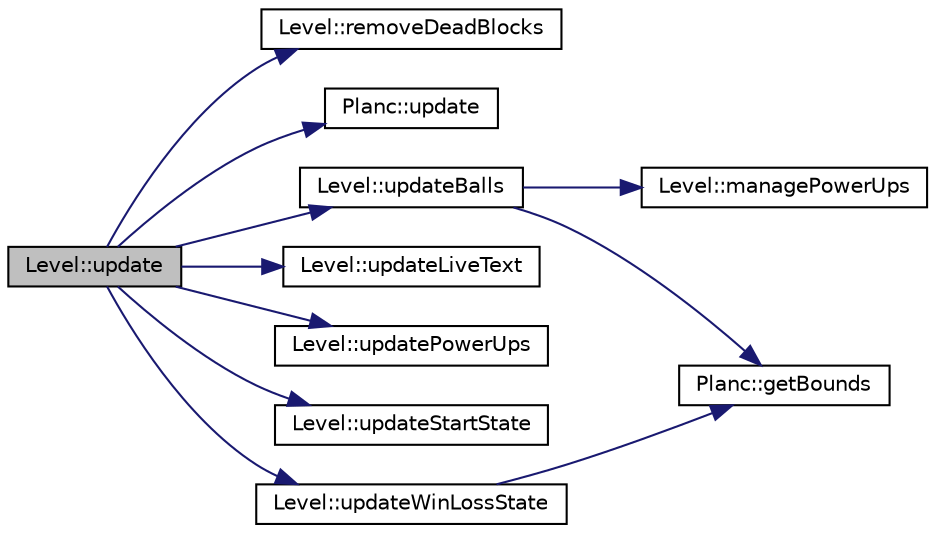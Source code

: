 digraph "Level::update"
{
 // LATEX_PDF_SIZE
  edge [fontname="Helvetica",fontsize="10",labelfontname="Helvetica",labelfontsize="10"];
  node [fontname="Helvetica",fontsize="10",shape=record];
  rankdir="LR";
  Node1 [label="Level::update",height=0.2,width=0.4,color="black", fillcolor="grey75", style="filled", fontcolor="black",tooltip=" "];
  Node1 -> Node2 [color="midnightblue",fontsize="10",style="solid",fontname="Helvetica"];
  Node2 [label="Level::removeDeadBlocks",height=0.2,width=0.4,color="black", fillcolor="white", style="filled",URL="$class_level.html#ac9be51d41777a24a1e7c686385fd789a",tooltip=" "];
  Node1 -> Node3 [color="midnightblue",fontsize="10",style="solid",fontname="Helvetica"];
  Node3 [label="Planc::update",height=0.2,width=0.4,color="black", fillcolor="white", style="filled",URL="$class_planc.html#a594ac06954dece150556fd3289f65169",tooltip="activates the momentum property"];
  Node1 -> Node4 [color="midnightblue",fontsize="10",style="solid",fontname="Helvetica"];
  Node4 [label="Level::updateBalls",height=0.2,width=0.4,color="black", fillcolor="white", style="filled",URL="$class_level.html#ac30c9c04d14f136b48b0ef4b9510cb8e",tooltip=" "];
  Node4 -> Node5 [color="midnightblue",fontsize="10",style="solid",fontname="Helvetica"];
  Node5 [label="Planc::getBounds",height=0.2,width=0.4,color="black", fillcolor="white", style="filled",URL="$class_planc.html#a260a8222ddc6217b26318e8c2f1199a1",tooltip="return the current speed of the planc"];
  Node4 -> Node6 [color="midnightblue",fontsize="10",style="solid",fontname="Helvetica"];
  Node6 [label="Level::managePowerUps",height=0.2,width=0.4,color="black", fillcolor="white", style="filled",URL="$class_level.html#a849fc4358768f6de92884ffec1026f1f",tooltip="checks if list having bricks or balls is empty"];
  Node1 -> Node7 [color="midnightblue",fontsize="10",style="solid",fontname="Helvetica"];
  Node7 [label="Level::updateLiveText",height=0.2,width=0.4,color="black", fillcolor="white", style="filled",URL="$class_level.html#a4c5c9ce784bd1272bdda713ca2a0ec66",tooltip="checks if spacebar is pressed"];
  Node1 -> Node8 [color="midnightblue",fontsize="10",style="solid",fontname="Helvetica"];
  Node8 [label="Level::updatePowerUps",height=0.2,width=0.4,color="black", fillcolor="white", style="filled",URL="$class_level.html#ae0a42c8b37c146358d4485867121a229",tooltip="updates score string"];
  Node1 -> Node9 [color="midnightblue",fontsize="10",style="solid",fontname="Helvetica"];
  Node9 [label="Level::updateStartState",height=0.2,width=0.4,color="black", fillcolor="white", style="filled",URL="$class_level.html#a3329f3017deb5ee47f6b30f380532422",tooltip="initialises start level text (press space to start)"];
  Node1 -> Node10 [color="midnightblue",fontsize="10",style="solid",fontname="Helvetica"];
  Node10 [label="Level::updateWinLossState",height=0.2,width=0.4,color="black", fillcolor="white", style="filled",URL="$class_level.html#ab1877a7ff6bfba7d58686545928ff853",tooltip="checks if any power up is alive and updates them"];
  Node10 -> Node5 [color="midnightblue",fontsize="10",style="solid",fontname="Helvetica"];
}
